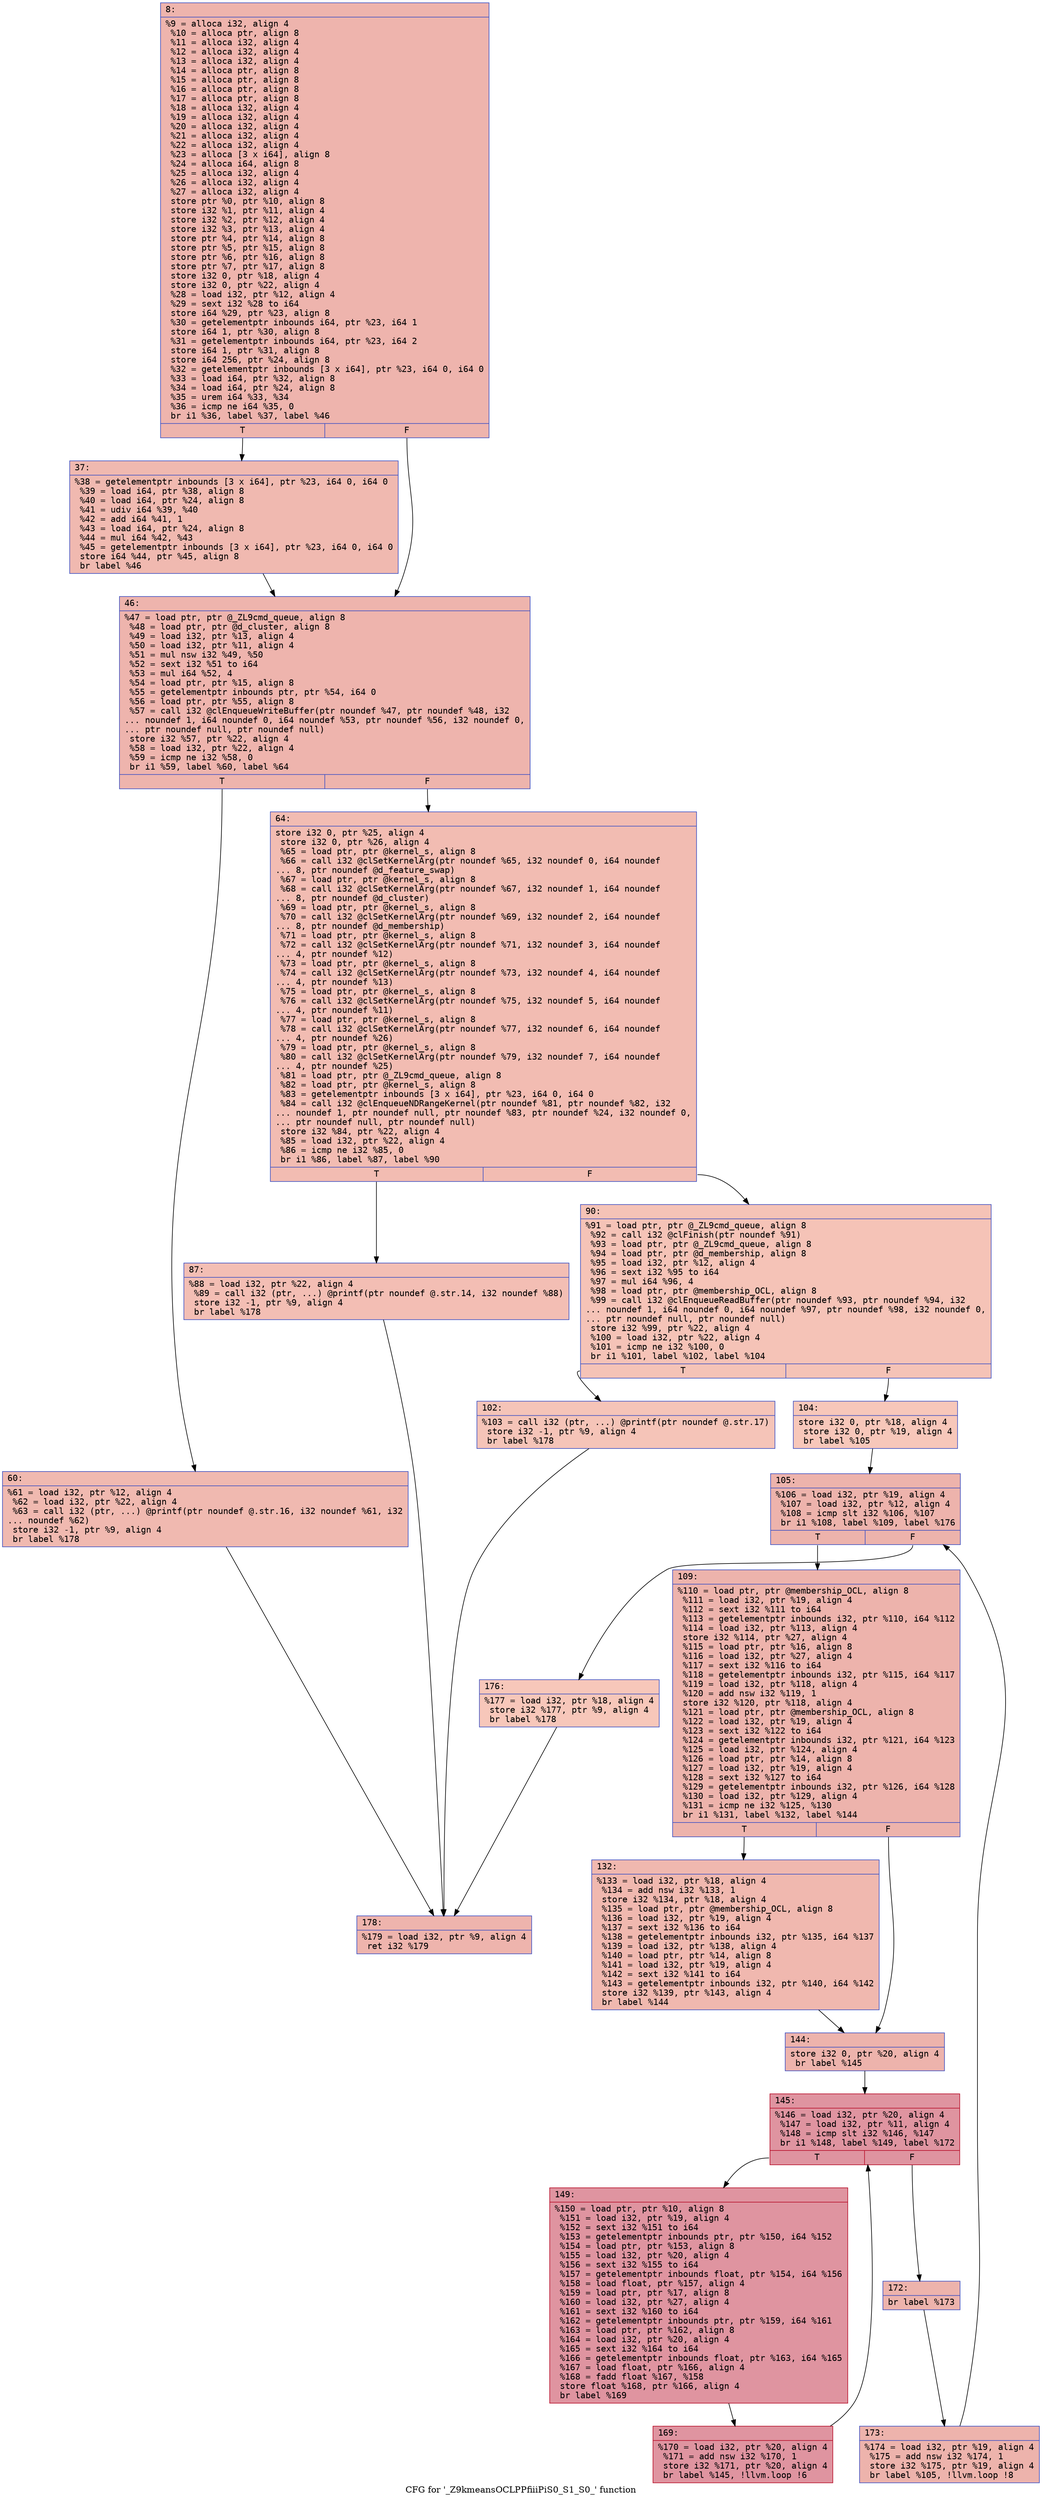 digraph "CFG for '_Z9kmeansOCLPPfiiiPiS0_S1_S0_' function" {
	label="CFG for '_Z9kmeansOCLPPfiiiPiS0_S1_S0_' function";

	Node0x600003293430 [shape=record,color="#3d50c3ff", style=filled, fillcolor="#d8564670" fontname="Courier",label="{8:\l|  %9 = alloca i32, align 4\l  %10 = alloca ptr, align 8\l  %11 = alloca i32, align 4\l  %12 = alloca i32, align 4\l  %13 = alloca i32, align 4\l  %14 = alloca ptr, align 8\l  %15 = alloca ptr, align 8\l  %16 = alloca ptr, align 8\l  %17 = alloca ptr, align 8\l  %18 = alloca i32, align 4\l  %19 = alloca i32, align 4\l  %20 = alloca i32, align 4\l  %21 = alloca i32, align 4\l  %22 = alloca i32, align 4\l  %23 = alloca [3 x i64], align 8\l  %24 = alloca i64, align 8\l  %25 = alloca i32, align 4\l  %26 = alloca i32, align 4\l  %27 = alloca i32, align 4\l  store ptr %0, ptr %10, align 8\l  store i32 %1, ptr %11, align 4\l  store i32 %2, ptr %12, align 4\l  store i32 %3, ptr %13, align 4\l  store ptr %4, ptr %14, align 8\l  store ptr %5, ptr %15, align 8\l  store ptr %6, ptr %16, align 8\l  store ptr %7, ptr %17, align 8\l  store i32 0, ptr %18, align 4\l  store i32 0, ptr %22, align 4\l  %28 = load i32, ptr %12, align 4\l  %29 = sext i32 %28 to i64\l  store i64 %29, ptr %23, align 8\l  %30 = getelementptr inbounds i64, ptr %23, i64 1\l  store i64 1, ptr %30, align 8\l  %31 = getelementptr inbounds i64, ptr %23, i64 2\l  store i64 1, ptr %31, align 8\l  store i64 256, ptr %24, align 8\l  %32 = getelementptr inbounds [3 x i64], ptr %23, i64 0, i64 0\l  %33 = load i64, ptr %32, align 8\l  %34 = load i64, ptr %24, align 8\l  %35 = urem i64 %33, %34\l  %36 = icmp ne i64 %35, 0\l  br i1 %36, label %37, label %46\l|{<s0>T|<s1>F}}"];
	Node0x600003293430:s0 -> Node0x600003293750[tooltip="8 -> 37\nProbability 62.50%" ];
	Node0x600003293430:s1 -> Node0x6000032937a0[tooltip="8 -> 46\nProbability 37.50%" ];
	Node0x600003293750 [shape=record,color="#3d50c3ff", style=filled, fillcolor="#de614d70" fontname="Courier",label="{37:\l|  %38 = getelementptr inbounds [3 x i64], ptr %23, i64 0, i64 0\l  %39 = load i64, ptr %38, align 8\l  %40 = load i64, ptr %24, align 8\l  %41 = udiv i64 %39, %40\l  %42 = add i64 %41, 1\l  %43 = load i64, ptr %24, align 8\l  %44 = mul i64 %42, %43\l  %45 = getelementptr inbounds [3 x i64], ptr %23, i64 0, i64 0\l  store i64 %44, ptr %45, align 8\l  br label %46\l}"];
	Node0x600003293750 -> Node0x6000032937a0[tooltip="37 -> 46\nProbability 100.00%" ];
	Node0x6000032937a0 [shape=record,color="#3d50c3ff", style=filled, fillcolor="#d8564670" fontname="Courier",label="{46:\l|  %47 = load ptr, ptr @_ZL9cmd_queue, align 8\l  %48 = load ptr, ptr @d_cluster, align 8\l  %49 = load i32, ptr %13, align 4\l  %50 = load i32, ptr %11, align 4\l  %51 = mul nsw i32 %49, %50\l  %52 = sext i32 %51 to i64\l  %53 = mul i64 %52, 4\l  %54 = load ptr, ptr %15, align 8\l  %55 = getelementptr inbounds ptr, ptr %54, i64 0\l  %56 = load ptr, ptr %55, align 8\l  %57 = call i32 @clEnqueueWriteBuffer(ptr noundef %47, ptr noundef %48, i32\l... noundef 1, i64 noundef 0, i64 noundef %53, ptr noundef %56, i32 noundef 0,\l... ptr noundef null, ptr noundef null)\l  store i32 %57, ptr %22, align 4\l  %58 = load i32, ptr %22, align 4\l  %59 = icmp ne i32 %58, 0\l  br i1 %59, label %60, label %64\l|{<s0>T|<s1>F}}"];
	Node0x6000032937a0:s0 -> Node0x6000032937f0[tooltip="46 -> 60\nProbability 62.50%" ];
	Node0x6000032937a0:s1 -> Node0x600003293840[tooltip="46 -> 64\nProbability 37.50%" ];
	Node0x6000032937f0 [shape=record,color="#3d50c3ff", style=filled, fillcolor="#de614d70" fontname="Courier",label="{60:\l|  %61 = load i32, ptr %12, align 4\l  %62 = load i32, ptr %22, align 4\l  %63 = call i32 (ptr, ...) @printf(ptr noundef @.str.16, i32 noundef %61, i32\l... noundef %62)\l  store i32 -1, ptr %9, align 4\l  br label %178\l}"];
	Node0x6000032937f0 -> Node0x600003293cf0[tooltip="60 -> 178\nProbability 100.00%" ];
	Node0x600003293840 [shape=record,color="#3d50c3ff", style=filled, fillcolor="#e1675170" fontname="Courier",label="{64:\l|  store i32 0, ptr %25, align 4\l  store i32 0, ptr %26, align 4\l  %65 = load ptr, ptr @kernel_s, align 8\l  %66 = call i32 @clSetKernelArg(ptr noundef %65, i32 noundef 0, i64 noundef\l... 8, ptr noundef @d_feature_swap)\l  %67 = load ptr, ptr @kernel_s, align 8\l  %68 = call i32 @clSetKernelArg(ptr noundef %67, i32 noundef 1, i64 noundef\l... 8, ptr noundef @d_cluster)\l  %69 = load ptr, ptr @kernel_s, align 8\l  %70 = call i32 @clSetKernelArg(ptr noundef %69, i32 noundef 2, i64 noundef\l... 8, ptr noundef @d_membership)\l  %71 = load ptr, ptr @kernel_s, align 8\l  %72 = call i32 @clSetKernelArg(ptr noundef %71, i32 noundef 3, i64 noundef\l... 4, ptr noundef %12)\l  %73 = load ptr, ptr @kernel_s, align 8\l  %74 = call i32 @clSetKernelArg(ptr noundef %73, i32 noundef 4, i64 noundef\l... 4, ptr noundef %13)\l  %75 = load ptr, ptr @kernel_s, align 8\l  %76 = call i32 @clSetKernelArg(ptr noundef %75, i32 noundef 5, i64 noundef\l... 4, ptr noundef %11)\l  %77 = load ptr, ptr @kernel_s, align 8\l  %78 = call i32 @clSetKernelArg(ptr noundef %77, i32 noundef 6, i64 noundef\l... 4, ptr noundef %26)\l  %79 = load ptr, ptr @kernel_s, align 8\l  %80 = call i32 @clSetKernelArg(ptr noundef %79, i32 noundef 7, i64 noundef\l... 4, ptr noundef %25)\l  %81 = load ptr, ptr @_ZL9cmd_queue, align 8\l  %82 = load ptr, ptr @kernel_s, align 8\l  %83 = getelementptr inbounds [3 x i64], ptr %23, i64 0, i64 0\l  %84 = call i32 @clEnqueueNDRangeKernel(ptr noundef %81, ptr noundef %82, i32\l... noundef 1, ptr noundef null, ptr noundef %83, ptr noundef %24, i32 noundef 0,\l... ptr noundef null, ptr noundef null)\l  store i32 %84, ptr %22, align 4\l  %85 = load i32, ptr %22, align 4\l  %86 = icmp ne i32 %85, 0\l  br i1 %86, label %87, label %90\l|{<s0>T|<s1>F}}"];
	Node0x600003293840:s0 -> Node0x600003293890[tooltip="64 -> 87\nProbability 62.50%" ];
	Node0x600003293840:s1 -> Node0x6000032938e0[tooltip="64 -> 90\nProbability 37.50%" ];
	Node0x600003293890 [shape=record,color="#3d50c3ff", style=filled, fillcolor="#e36c5570" fontname="Courier",label="{87:\l|  %88 = load i32, ptr %22, align 4\l  %89 = call i32 (ptr, ...) @printf(ptr noundef @.str.14, i32 noundef %88)\l  store i32 -1, ptr %9, align 4\l  br label %178\l}"];
	Node0x600003293890 -> Node0x600003293cf0[tooltip="87 -> 178\nProbability 100.00%" ];
	Node0x6000032938e0 [shape=record,color="#3d50c3ff", style=filled, fillcolor="#e8765c70" fontname="Courier",label="{90:\l|  %91 = load ptr, ptr @_ZL9cmd_queue, align 8\l  %92 = call i32 @clFinish(ptr noundef %91)\l  %93 = load ptr, ptr @_ZL9cmd_queue, align 8\l  %94 = load ptr, ptr @d_membership, align 8\l  %95 = load i32, ptr %12, align 4\l  %96 = sext i32 %95 to i64\l  %97 = mul i64 %96, 4\l  %98 = load ptr, ptr @membership_OCL, align 8\l  %99 = call i32 @clEnqueueReadBuffer(ptr noundef %93, ptr noundef %94, i32\l... noundef 1, i64 noundef 0, i64 noundef %97, ptr noundef %98, i32 noundef 0,\l... ptr noundef null, ptr noundef null)\l  store i32 %99, ptr %22, align 4\l  %100 = load i32, ptr %22, align 4\l  %101 = icmp ne i32 %100, 0\l  br i1 %101, label %102, label %104\l|{<s0>T|<s1>F}}"];
	Node0x6000032938e0:s0 -> Node0x600003293930[tooltip="90 -> 102\nProbability 62.50%" ];
	Node0x6000032938e0:s1 -> Node0x600003293980[tooltip="90 -> 104\nProbability 37.50%" ];
	Node0x600003293930 [shape=record,color="#3d50c3ff", style=filled, fillcolor="#e97a5f70" fontname="Courier",label="{102:\l|  %103 = call i32 (ptr, ...) @printf(ptr noundef @.str.17)\l  store i32 -1, ptr %9, align 4\l  br label %178\l}"];
	Node0x600003293930 -> Node0x600003293cf0[tooltip="102 -> 178\nProbability 100.00%" ];
	Node0x600003293980 [shape=record,color="#3d50c3ff", style=filled, fillcolor="#ec7f6370" fontname="Courier",label="{104:\l|  store i32 0, ptr %18, align 4\l  store i32 0, ptr %19, align 4\l  br label %105\l}"];
	Node0x600003293980 -> Node0x6000032939d0[tooltip="104 -> 105\nProbability 100.00%" ];
	Node0x6000032939d0 [shape=record,color="#3d50c3ff", style=filled, fillcolor="#d6524470" fontname="Courier",label="{105:\l|  %106 = load i32, ptr %19, align 4\l  %107 = load i32, ptr %12, align 4\l  %108 = icmp slt i32 %106, %107\l  br i1 %108, label %109, label %176\l|{<s0>T|<s1>F}}"];
	Node0x6000032939d0:s0 -> Node0x600003293a20[tooltip="105 -> 109\nProbability 96.88%" ];
	Node0x6000032939d0:s1 -> Node0x600003293ca0[tooltip="105 -> 176\nProbability 3.12%" ];
	Node0x600003293a20 [shape=record,color="#3d50c3ff", style=filled, fillcolor="#d6524470" fontname="Courier",label="{109:\l|  %110 = load ptr, ptr @membership_OCL, align 8\l  %111 = load i32, ptr %19, align 4\l  %112 = sext i32 %111 to i64\l  %113 = getelementptr inbounds i32, ptr %110, i64 %112\l  %114 = load i32, ptr %113, align 4\l  store i32 %114, ptr %27, align 4\l  %115 = load ptr, ptr %16, align 8\l  %116 = load i32, ptr %27, align 4\l  %117 = sext i32 %116 to i64\l  %118 = getelementptr inbounds i32, ptr %115, i64 %117\l  %119 = load i32, ptr %118, align 4\l  %120 = add nsw i32 %119, 1\l  store i32 %120, ptr %118, align 4\l  %121 = load ptr, ptr @membership_OCL, align 8\l  %122 = load i32, ptr %19, align 4\l  %123 = sext i32 %122 to i64\l  %124 = getelementptr inbounds i32, ptr %121, i64 %123\l  %125 = load i32, ptr %124, align 4\l  %126 = load ptr, ptr %14, align 8\l  %127 = load i32, ptr %19, align 4\l  %128 = sext i32 %127 to i64\l  %129 = getelementptr inbounds i32, ptr %126, i64 %128\l  %130 = load i32, ptr %129, align 4\l  %131 = icmp ne i32 %125, %130\l  br i1 %131, label %132, label %144\l|{<s0>T|<s1>F}}"];
	Node0x600003293a20:s0 -> Node0x600003293a70[tooltip="109 -> 132\nProbability 50.00%" ];
	Node0x600003293a20:s1 -> Node0x600003293ac0[tooltip="109 -> 144\nProbability 50.00%" ];
	Node0x600003293a70 [shape=record,color="#3d50c3ff", style=filled, fillcolor="#dc5d4a70" fontname="Courier",label="{132:\l|  %133 = load i32, ptr %18, align 4\l  %134 = add nsw i32 %133, 1\l  store i32 %134, ptr %18, align 4\l  %135 = load ptr, ptr @membership_OCL, align 8\l  %136 = load i32, ptr %19, align 4\l  %137 = sext i32 %136 to i64\l  %138 = getelementptr inbounds i32, ptr %135, i64 %137\l  %139 = load i32, ptr %138, align 4\l  %140 = load ptr, ptr %14, align 8\l  %141 = load i32, ptr %19, align 4\l  %142 = sext i32 %141 to i64\l  %143 = getelementptr inbounds i32, ptr %140, i64 %142\l  store i32 %139, ptr %143, align 4\l  br label %144\l}"];
	Node0x600003293a70 -> Node0x600003293ac0[tooltip="132 -> 144\nProbability 100.00%" ];
	Node0x600003293ac0 [shape=record,color="#3d50c3ff", style=filled, fillcolor="#d6524470" fontname="Courier",label="{144:\l|  store i32 0, ptr %20, align 4\l  br label %145\l}"];
	Node0x600003293ac0 -> Node0x600003293b10[tooltip="144 -> 145\nProbability 100.00%" ];
	Node0x600003293b10 [shape=record,color="#b70d28ff", style=filled, fillcolor="#b70d2870" fontname="Courier",label="{145:\l|  %146 = load i32, ptr %20, align 4\l  %147 = load i32, ptr %11, align 4\l  %148 = icmp slt i32 %146, %147\l  br i1 %148, label %149, label %172\l|{<s0>T|<s1>F}}"];
	Node0x600003293b10:s0 -> Node0x600003293b60[tooltip="145 -> 149\nProbability 96.88%" ];
	Node0x600003293b10:s1 -> Node0x600003293c00[tooltip="145 -> 172\nProbability 3.12%" ];
	Node0x600003293b60 [shape=record,color="#b70d28ff", style=filled, fillcolor="#b70d2870" fontname="Courier",label="{149:\l|  %150 = load ptr, ptr %10, align 8\l  %151 = load i32, ptr %19, align 4\l  %152 = sext i32 %151 to i64\l  %153 = getelementptr inbounds ptr, ptr %150, i64 %152\l  %154 = load ptr, ptr %153, align 8\l  %155 = load i32, ptr %20, align 4\l  %156 = sext i32 %155 to i64\l  %157 = getelementptr inbounds float, ptr %154, i64 %156\l  %158 = load float, ptr %157, align 4\l  %159 = load ptr, ptr %17, align 8\l  %160 = load i32, ptr %27, align 4\l  %161 = sext i32 %160 to i64\l  %162 = getelementptr inbounds ptr, ptr %159, i64 %161\l  %163 = load ptr, ptr %162, align 8\l  %164 = load i32, ptr %20, align 4\l  %165 = sext i32 %164 to i64\l  %166 = getelementptr inbounds float, ptr %163, i64 %165\l  %167 = load float, ptr %166, align 4\l  %168 = fadd float %167, %158\l  store float %168, ptr %166, align 4\l  br label %169\l}"];
	Node0x600003293b60 -> Node0x600003293bb0[tooltip="149 -> 169\nProbability 100.00%" ];
	Node0x600003293bb0 [shape=record,color="#b70d28ff", style=filled, fillcolor="#b70d2870" fontname="Courier",label="{169:\l|  %170 = load i32, ptr %20, align 4\l  %171 = add nsw i32 %170, 1\l  store i32 %171, ptr %20, align 4\l  br label %145, !llvm.loop !6\l}"];
	Node0x600003293bb0 -> Node0x600003293b10[tooltip="169 -> 145\nProbability 100.00%" ];
	Node0x600003293c00 [shape=record,color="#3d50c3ff", style=filled, fillcolor="#d6524470" fontname="Courier",label="{172:\l|  br label %173\l}"];
	Node0x600003293c00 -> Node0x600003293c50[tooltip="172 -> 173\nProbability 100.00%" ];
	Node0x600003293c50 [shape=record,color="#3d50c3ff", style=filled, fillcolor="#d6524470" fontname="Courier",label="{173:\l|  %174 = load i32, ptr %19, align 4\l  %175 = add nsw i32 %174, 1\l  store i32 %175, ptr %19, align 4\l  br label %105, !llvm.loop !8\l}"];
	Node0x600003293c50 -> Node0x6000032939d0[tooltip="173 -> 105\nProbability 100.00%" ];
	Node0x600003293ca0 [shape=record,color="#3d50c3ff", style=filled, fillcolor="#ec7f6370" fontname="Courier",label="{176:\l|  %177 = load i32, ptr %18, align 4\l  store i32 %177, ptr %9, align 4\l  br label %178\l}"];
	Node0x600003293ca0 -> Node0x600003293cf0[tooltip="176 -> 178\nProbability 100.00%" ];
	Node0x600003293cf0 [shape=record,color="#3d50c3ff", style=filled, fillcolor="#d8564670" fontname="Courier",label="{178:\l|  %179 = load i32, ptr %9, align 4\l  ret i32 %179\l}"];
}
